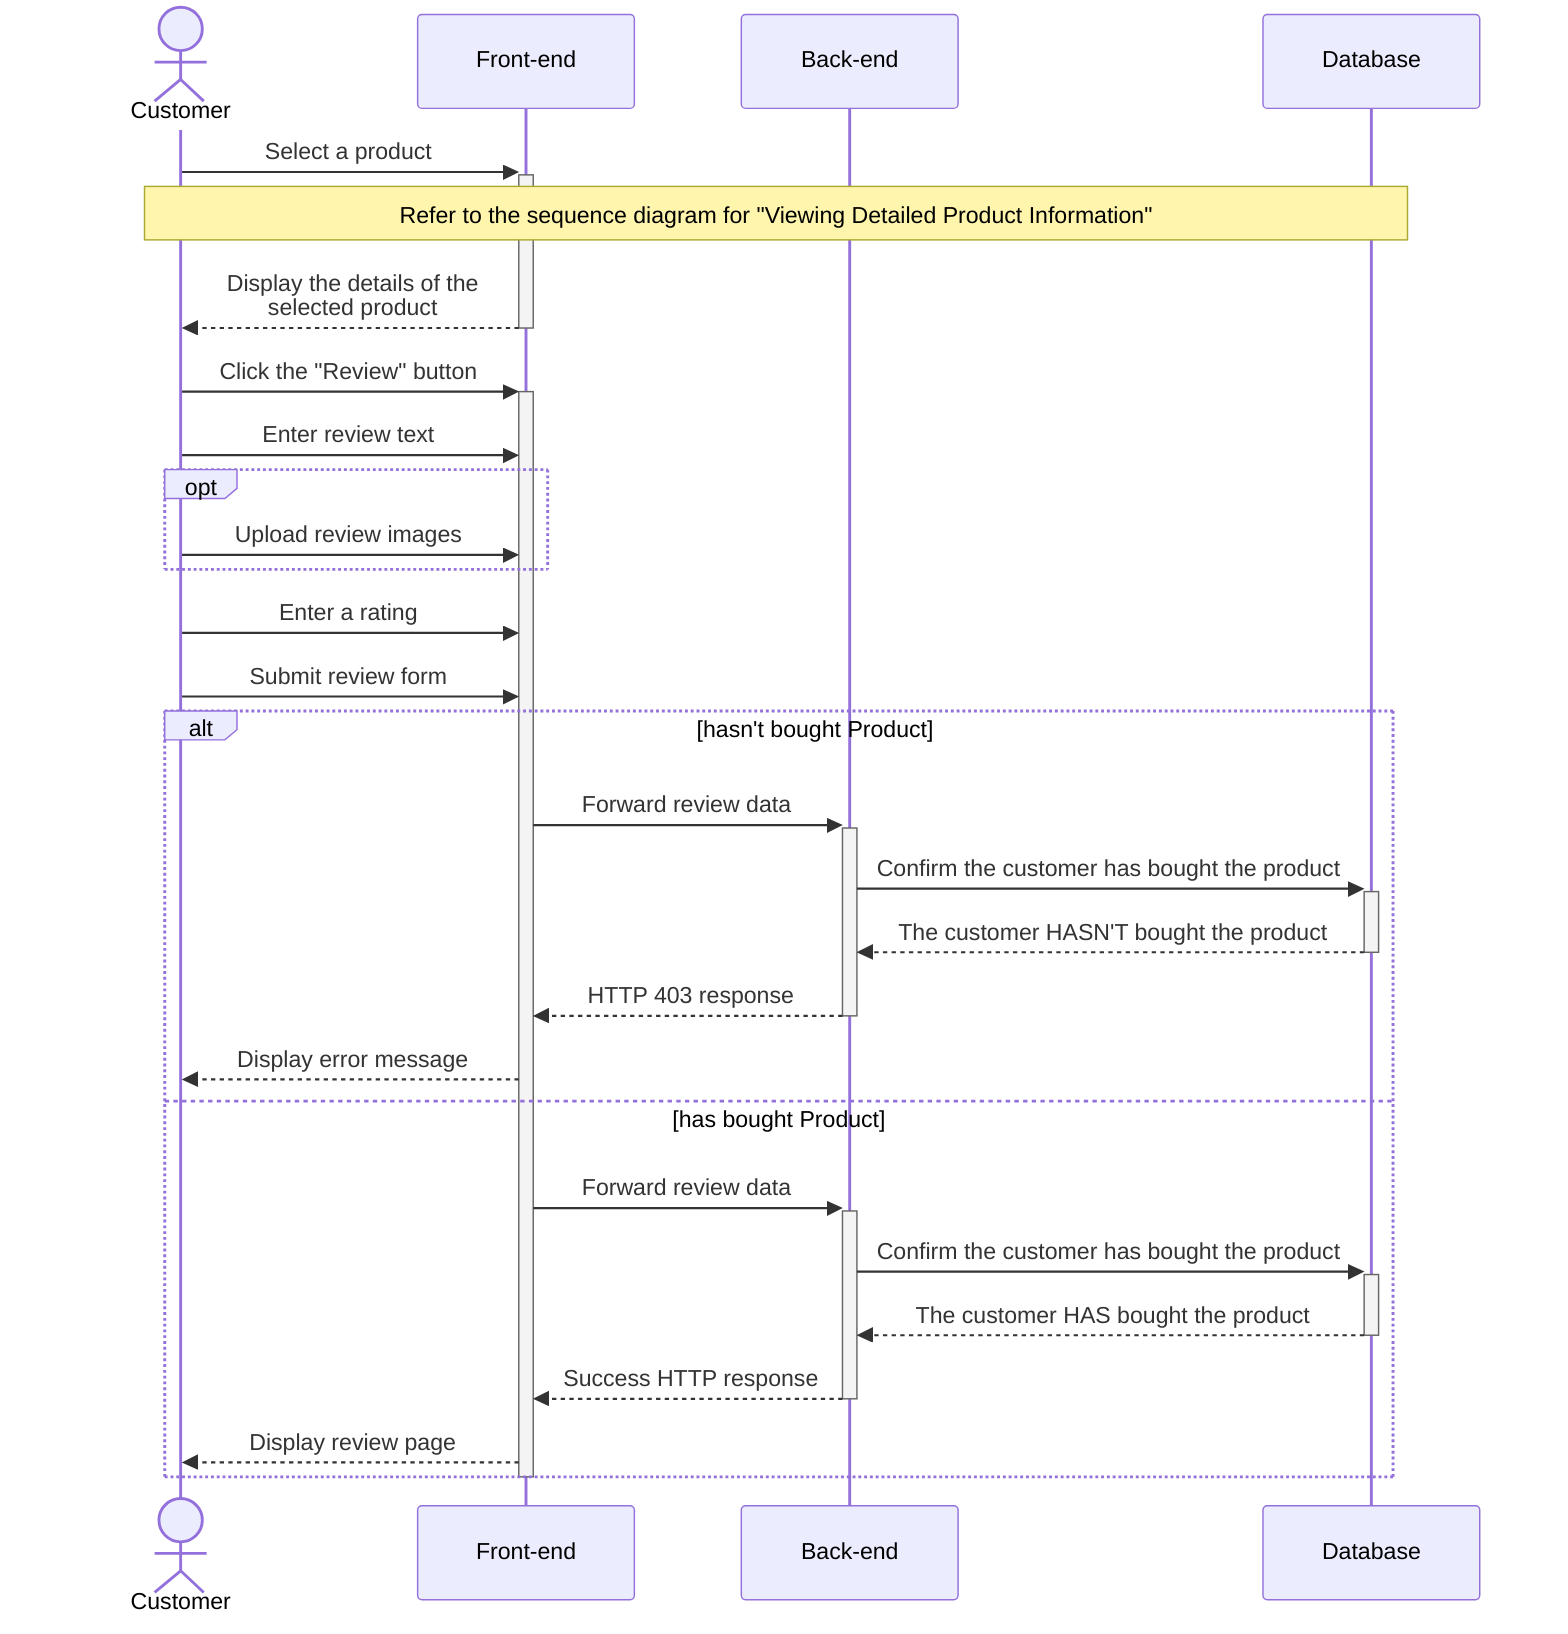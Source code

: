 sequenceDiagram
    actor Customer
    participant FE as Front-end
    participant BE as Back-end
    participant DB as Database

    Customer ->>+ FE: Select a product
    note over Customer,DB: Refer to the sequence diagram for "Viewing Detailed Product Information"
    FE -->>- Customer: Display the details of the<br>selected product

    Customer ->>+ FE: Click the "Review" button
    Customer ->> FE: Enter review text
    opt
        Customer ->> FE: Upload review images
    end
    Customer ->> FE: Enter a rating
    Customer ->> FE: Submit review form

    alt hasn't bought Product
        FE ->>+ BE: Forward review data
        BE ->>+ DB: Confirm the customer has bought the product
        DB -->>- BE: The customer HASN'T bought the product
        BE -->>- FE: HTTP 403 response
        FE -->> Customer: Display error message
    else has bought Product
        FE ->>+ BE: Forward review data
        BE ->>+ DB: Confirm the customer has bought the product
        DB -->>- BE: The customer HAS bought the product
        BE -->>- FE: Success HTTP response
        FE -->> Customer: Display review page
    end

    deactivate FE
